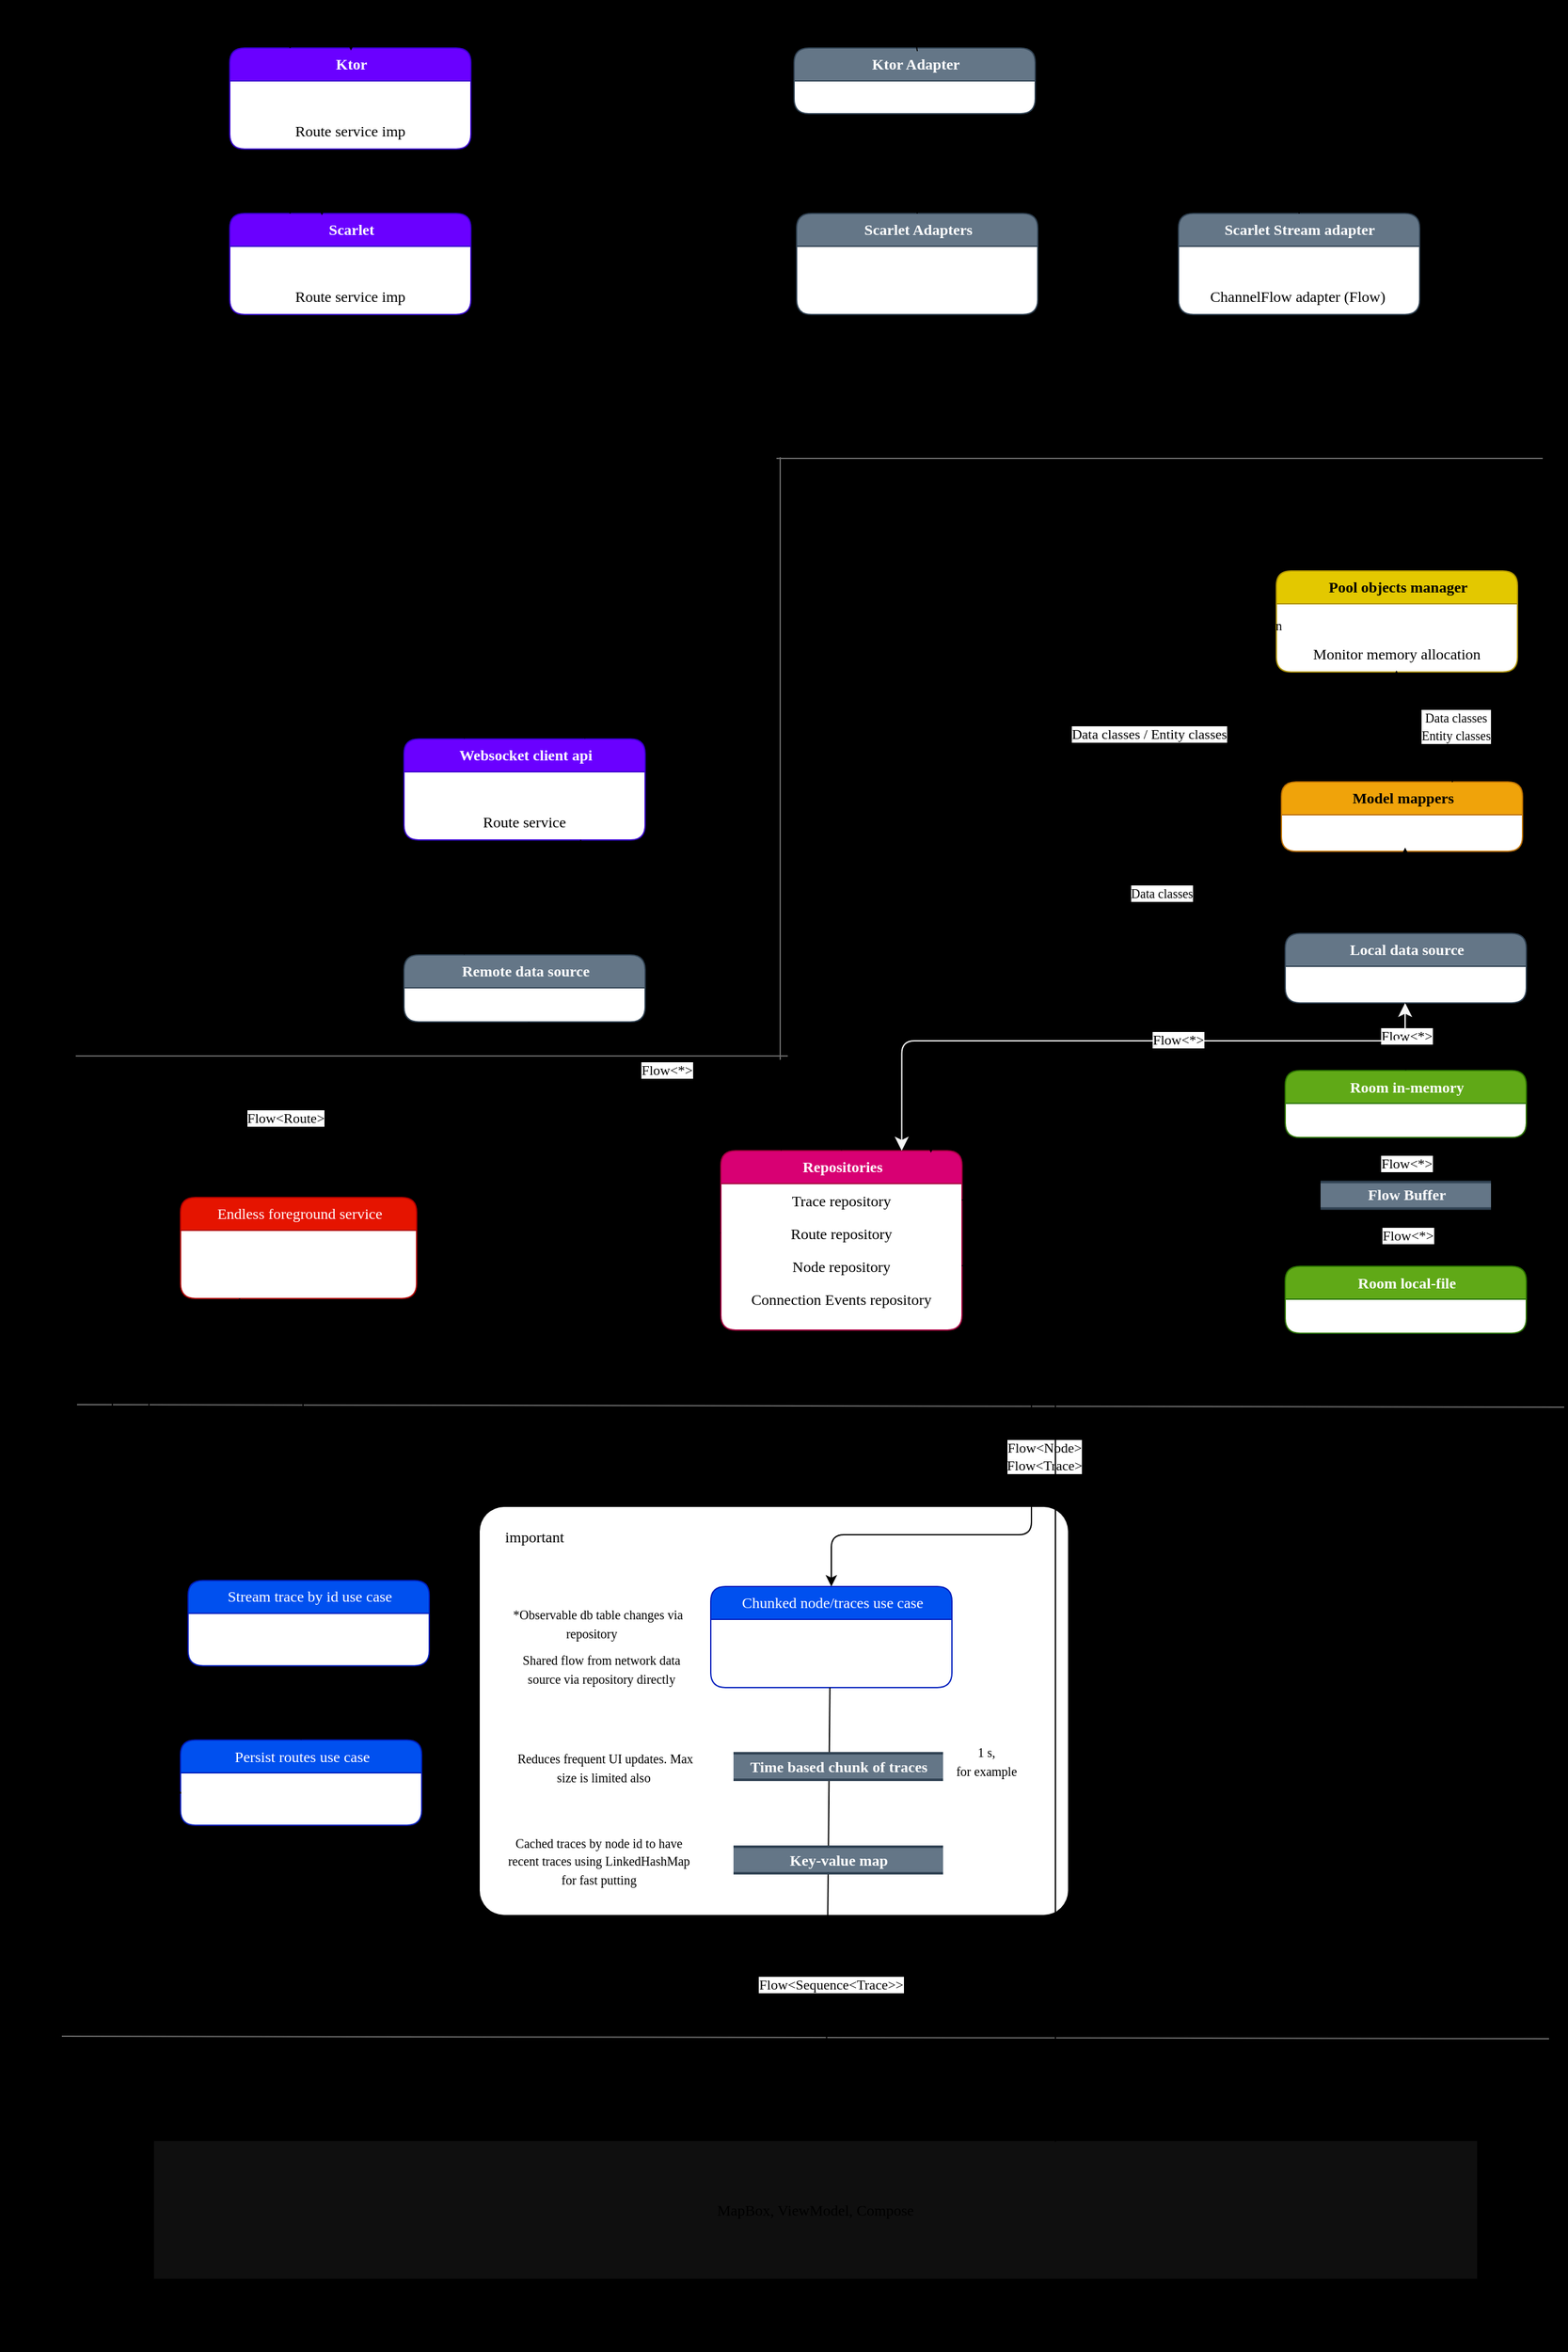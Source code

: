 <mxfile version="23.0.2" type="device">
  <diagram name="Page-1" id="5d7acffa-a066-3a61-03fe-96351882024d">
    <mxGraphModel dx="5922" dy="1571" grid="0" gridSize="10" guides="1" tooltips="1" connect="1" arrows="1" fold="1" page="1" pageScale="1" pageWidth="1169" pageHeight="827" background="#000000" math="0" shadow="0">
      <root>
        <mxCell id="0" />
        <mxCell id="1" parent="0" />
        <mxCell id="llshWdPmbfucuasrwV5s-151" value="MapBox, ViewModel, Compose" style="rounded=0;whiteSpace=wrap;html=1;fillColor=#0f0f0f;strokeColor=none;fontFamily=Avenir;" parent="1" vertex="1">
          <mxGeometry x="-2260" y="2220" width="1048" height="109" as="geometry" />
        </mxCell>
        <mxCell id="llshWdPmbfucuasrwV5s-121" value="" style="rounded=1;whiteSpace=wrap;html=1;strokeColor=none;arcSize=6;fontFamily=Avenir;" parent="1" vertex="1">
          <mxGeometry x="-2002" y="1718" width="466" height="323" as="geometry" />
        </mxCell>
        <mxCell id="llshWdPmbfucuasrwV5s-47" value="" style="endArrow=none;html=1;rounded=0;entryX=0.493;entryY=0.942;entryDx=0;entryDy=0;entryPerimeter=0;startArrow=classic;startFill=1;fontFamily=Avenir;" parent="1" source="llshWdPmbfucuasrwV5s-44" target="llshWdPmbfucuasrwV5s-39" edge="1">
          <mxGeometry width="50" height="50" relative="1" as="geometry">
            <mxPoint x="-1037" y="1426" as="sourcePoint" />
            <mxPoint x="-987" y="1376" as="targetPoint" />
          </mxGeometry>
        </mxCell>
        <mxCell id="llshWdPmbfucuasrwV5s-61" value="Flow&amp;lt;*&amp;gt;" style="edgeLabel;html=1;align=center;verticalAlign=middle;resizable=0;points=[];fontFamily=Avenir;" parent="llshWdPmbfucuasrwV5s-47" vertex="1" connectable="0">
          <mxGeometry x="0.56" y="-1" relative="1" as="geometry">
            <mxPoint y="-1" as="offset" />
          </mxGeometry>
        </mxCell>
        <mxCell id="llshWdPmbfucuasrwV5s-63" value="Flow&amp;lt;*&amp;gt;" style="edgeLabel;html=1;align=center;verticalAlign=middle;resizable=0;points=[];fontFamily=Avenir;" parent="llshWdPmbfucuasrwV5s-47" vertex="1" connectable="0">
          <mxGeometry x="-0.65" y="-1" relative="1" as="geometry">
            <mxPoint x="1" y="-7" as="offset" />
          </mxGeometry>
        </mxCell>
        <mxCell id="21ea969265ad0168-26" value="&lt;b&gt;Websocket client api&lt;/b&gt;" style="swimlane;html=1;fontStyle=0;childLayout=stackLayout;horizontal=1;startSize=26;fillColor=#6a00ff;horizontalStack=0;resizeParent=1;resizeLast=0;collapsible=1;marginBottom=0;swimlaneFillColor=default;align=center;rounded=1;shadow=0;comic=0;labelBackgroundColor=none;strokeWidth=1;fontFamily=Avenir;fontSize=12;fontColor=#ffffff;strokeColor=#3700CC;" parent="1" vertex="1">
          <mxGeometry x="-2062" y="1110" width="191" height="80" as="geometry" />
        </mxCell>
        <mxCell id="21ea969265ad0168-27" value="Trace service" style="text;html=1;strokeColor=none;fillColor=none;spacingLeft=4;spacingRight=4;whiteSpace=wrap;overflow=hidden;rotatable=0;points=[[0,0.5],[1,0.5]];portConstraint=eastwest;fontColor=#ffffff;align=center;fontFamily=Avenir;fontStyle=0" parent="21ea969265ad0168-26" vertex="1">
          <mxGeometry y="26" width="191" height="26" as="geometry" />
        </mxCell>
        <mxCell id="21ea969265ad0168-28" value="Route service" style="text;html=1;spacingLeft=4;spacingRight=4;whiteSpace=wrap;overflow=hidden;rotatable=0;points=[[0,0.5],[1,0.5]];portConstraint=eastwest;align=center;fontFamily=Avenir;fontStyle=0" parent="21ea969265ad0168-26" vertex="1">
          <mxGeometry y="52" width="191" height="26" as="geometry" />
        </mxCell>
        <mxCell id="llshWdPmbfucuasrwV5s-8" value="&lt;font style=&quot;font-size: 10px;&quot;&gt;Flow&amp;lt;NetworkTrace&amp;gt;&lt;/font&gt;" style="text;html=1;strokeColor=none;fillColor=none;align=center;verticalAlign=middle;whiteSpace=wrap;rounded=0;fontFamily=Avenir;fontStyle=0" parent="1" vertex="1">
          <mxGeometry x="-2090" y="1217" width="135" height="30" as="geometry" />
        </mxCell>
        <mxCell id="llshWdPmbfucuasrwV5s-9" value="&lt;font style=&quot;font-size: 10px;&quot;&gt;Flow&amp;lt;NetworkRoute&amp;gt;&lt;/font&gt;" style="text;html=1;strokeColor=none;fillColor=none;align=center;verticalAlign=middle;whiteSpace=wrap;rounded=0;fontFamily=Avenir;fontStyle=0" parent="1" vertex="1">
          <mxGeometry x="-1983" y="1217" width="135" height="30" as="geometry" />
        </mxCell>
        <mxCell id="llshWdPmbfucuasrwV5s-20" value="&lt;b&gt;Repositories&lt;/b&gt;" style="swimlane;html=1;fontStyle=0;childLayout=stackLayout;horizontal=1;startSize=26;fillColor=#d80073;horizontalStack=0;resizeParent=1;resizeLast=0;collapsible=1;marginBottom=0;swimlaneFillColor=default;align=center;rounded=1;shadow=0;comic=0;labelBackgroundColor=none;strokeWidth=1;fontFamily=Avenir;fontSize=12;fontColor=#ffffff;strokeColor=#A50040;" parent="1" vertex="1">
          <mxGeometry x="-1811" y="1436" width="191" height="142" as="geometry" />
        </mxCell>
        <mxCell id="llshWdPmbfucuasrwV5s-21" value="Trace repository" style="text;html=1;spacingLeft=4;spacingRight=4;whiteSpace=wrap;overflow=hidden;rotatable=0;points=[[0,0.5],[1,0.5]];portConstraint=eastwest;align=center;fontFamily=Avenir;fontStyle=0;strokeColor=none;" parent="llshWdPmbfucuasrwV5s-20" vertex="1">
          <mxGeometry y="26" width="191" height="26" as="geometry" />
        </mxCell>
        <mxCell id="llshWdPmbfucuasrwV5s-22" value="Route repository" style="text;html=1;spacingLeft=4;spacingRight=4;whiteSpace=wrap;overflow=hidden;rotatable=0;points=[[0,0.5],[1,0.5]];portConstraint=eastwest;align=center;fontFamily=Avenir;fontStyle=0;strokeColor=none;" parent="llshWdPmbfucuasrwV5s-20" vertex="1">
          <mxGeometry y="52" width="191" height="26" as="geometry" />
        </mxCell>
        <mxCell id="llshWdPmbfucuasrwV5s-26" value="Node repository" style="text;html=1;spacingLeft=4;spacingRight=4;whiteSpace=wrap;overflow=hidden;rotatable=0;points=[[0,0.5],[1,0.5]];portConstraint=eastwest;align=center;fontFamily=Avenir;fontStyle=0;strokeColor=none;" parent="llshWdPmbfucuasrwV5s-20" vertex="1">
          <mxGeometry y="78" width="191" height="26" as="geometry" />
        </mxCell>
        <mxCell id="llshWdPmbfucuasrwV5s-35" value="Connection Events repository" style="text;html=1;spacingLeft=4;spacingRight=4;whiteSpace=wrap;overflow=hidden;rotatable=0;points=[[0,0.5],[1,0.5]];portConstraint=eastwest;align=center;fontFamily=Avenir;fontStyle=0;strokeColor=none;" parent="llshWdPmbfucuasrwV5s-20" vertex="1">
          <mxGeometry y="104" width="191" height="26" as="geometry" />
        </mxCell>
        <mxCell id="llshWdPmbfucuasrwV5s-23" value="Endless foreground service" style="swimlane;html=1;fontStyle=0;childLayout=stackLayout;horizontal=1;startSize=26;fillColor=#e51400;horizontalStack=0;resizeParent=1;resizeLast=0;collapsible=1;marginBottom=0;swimlaneFillColor=default;align=center;rounded=1;shadow=0;comic=0;labelBackgroundColor=none;strokeWidth=1;fontFamily=Avenir;fontSize=12;fontColor=#ffffff;strokeColor=#B20000;" parent="1" vertex="1">
          <mxGeometry x="-2239" y="1473" width="187" height="80" as="geometry" />
        </mxCell>
        <mxCell id="llshWdPmbfucuasrwV5s-24" value="Triggers websocket connections" style="text;html=1;strokeColor=none;fillColor=none;spacingLeft=4;spacingRight=4;whiteSpace=wrap;overflow=hidden;rotatable=0;points=[[0,0.5],[1,0.5]];portConstraint=eastwest;fontColor=#ffffff;align=center;fontFamily=Avenir;fontStyle=0" parent="llshWdPmbfucuasrwV5s-23" vertex="1">
          <mxGeometry y="26" width="187" height="26" as="geometry" />
        </mxCell>
        <mxCell id="llshWdPmbfucuasrwV5s-161" value="Displays notifications" style="text;html=1;strokeColor=none;fillColor=none;spacingLeft=4;spacingRight=4;whiteSpace=wrap;overflow=hidden;rotatable=0;points=[[0,0.5],[1,0.5]];portConstraint=eastwest;fontColor=#ffffff;align=center;fontFamily=Avenir;fontStyle=0" parent="llshWdPmbfucuasrwV5s-23" vertex="1">
          <mxGeometry y="52" width="187" height="26" as="geometry" />
        </mxCell>
        <mxCell id="llshWdPmbfucuasrwV5s-27" value="&lt;b&gt;Local data source&lt;/b&gt;" style="swimlane;html=1;fontStyle=0;childLayout=stackLayout;horizontal=1;startSize=26;fillColor=#647687;horizontalStack=0;resizeParent=1;resizeLast=0;collapsible=1;marginBottom=0;swimlaneFillColor=default;align=center;rounded=1;shadow=0;comic=0;labelBackgroundColor=none;strokeWidth=1;fontFamily=Avenir;fontSize=12;fontColor=#ffffff;strokeColor=#314354;" parent="1" vertex="1">
          <mxGeometry x="-1364" y="1264" width="191" height="55" as="geometry" />
        </mxCell>
        <mxCell id="llshWdPmbfucuasrwV5s-28" value="DAOs&amp;nbsp;&amp;nbsp;all-in-one source" style="text;html=1;strokeColor=none;fillColor=none;spacingLeft=4;spacingRight=4;whiteSpace=wrap;overflow=hidden;rotatable=0;points=[[0,0.5],[1,0.5]];portConstraint=eastwest;fontColor=#ffffff;align=center;fontFamily=Avenir;fontStyle=0" parent="llshWdPmbfucuasrwV5s-27" vertex="1">
          <mxGeometry y="26" width="191" height="29" as="geometry" />
        </mxCell>
        <mxCell id="llshWdPmbfucuasrwV5s-31" value="&lt;b&gt;Remote data source&lt;/b&gt;" style="swimlane;html=1;fontStyle=0;childLayout=stackLayout;horizontal=1;startSize=26;fillColor=#647687;horizontalStack=0;resizeParent=1;resizeLast=0;collapsible=1;marginBottom=0;swimlaneFillColor=default;align=center;rounded=1;shadow=0;comic=0;labelBackgroundColor=none;strokeWidth=1;fontFamily=Avenir;fontSize=12;fontColor=#ffffff;strokeColor=#314354;" parent="1" vertex="1">
          <mxGeometry x="-2062" y="1281" width="191" height="53" as="geometry" />
        </mxCell>
        <mxCell id="llshWdPmbfucuasrwV5s-32" value="Network all-in-one source" style="text;html=1;strokeColor=none;fillColor=none;spacingLeft=4;spacingRight=4;whiteSpace=wrap;overflow=hidden;rotatable=0;points=[[0,0.5],[1,0.5]];portConstraint=eastwest;fontColor=#ffffff;align=center;fontFamily=Avenir;fontStyle=0" parent="llshWdPmbfucuasrwV5s-31" vertex="1">
          <mxGeometry y="26" width="191" height="26" as="geometry" />
        </mxCell>
        <mxCell id="llshWdPmbfucuasrwV5s-38" value="&lt;b&gt;Room in-memory&lt;/b&gt;" style="swimlane;html=1;fontStyle=0;childLayout=stackLayout;horizontal=1;startSize=26;horizontalStack=0;resizeParent=1;resizeLast=0;collapsible=1;marginBottom=0;swimlaneFillColor=default;align=center;rounded=1;shadow=0;comic=0;labelBackgroundColor=none;strokeWidth=1;fontFamily=Avenir;fontSize=12;fillColor=#60a917;fontColor=#ffffff;strokeColor=#2D7600;" parent="1" vertex="1">
          <mxGeometry x="-1364" y="1372.5" width="191" height="53" as="geometry" />
        </mxCell>
        <mxCell id="llshWdPmbfucuasrwV5s-39" value="&lt;font style=&quot;font-size: 10px;&quot;&gt;TraceEntity, RouteEntity, NodeEntity&lt;/font&gt;" style="text;html=1;strokeColor=none;fillColor=none;spacingLeft=4;spacingRight=4;whiteSpace=wrap;overflow=hidden;rotatable=0;points=[[0,0.5],[1,0.5]];portConstraint=eastwest;fontColor=#ffffff;align=center;fontFamily=Avenir;fontStyle=0" parent="llshWdPmbfucuasrwV5s-38" vertex="1">
          <mxGeometry y="26" width="191" height="27" as="geometry" />
        </mxCell>
        <mxCell id="llshWdPmbfucuasrwV5s-43" value="" style="endArrow=classic;startArrow=none;html=1;rounded=0;entryX=0.5;entryY=0;entryDx=0;entryDy=0;startFill=0;fontFamily=Avenir;" parent="1" source="llshWdPmbfucuasrwV5s-28" target="llshWdPmbfucuasrwV5s-38" edge="1">
          <mxGeometry width="50" height="50" relative="1" as="geometry">
            <mxPoint x="-1026" y="1416" as="sourcePoint" />
            <mxPoint x="-976" y="1366" as="targetPoint" />
          </mxGeometry>
        </mxCell>
        <mxCell id="llshWdPmbfucuasrwV5s-59" value="&lt;font&gt;Flow&amp;lt;*&amp;gt;&lt;/font&gt;" style="edgeLabel;html=1;align=center;verticalAlign=middle;resizable=0;points=[];fontFamily=Avenir;" parent="llshWdPmbfucuasrwV5s-43" vertex="1" connectable="0">
          <mxGeometry x="-0.053" relative="1" as="geometry">
            <mxPoint as="offset" />
          </mxGeometry>
        </mxCell>
        <mxCell id="llshWdPmbfucuasrwV5s-44" value="&lt;b&gt;Room local-file&lt;/b&gt;" style="swimlane;html=1;fontStyle=0;childLayout=stackLayout;horizontal=1;startSize=26;horizontalStack=0;resizeParent=1;resizeLast=0;collapsible=1;marginBottom=0;swimlaneFillColor=default;align=center;rounded=1;shadow=0;comic=0;labelBackgroundColor=none;strokeWidth=1;fontFamily=Avenir;fontSize=12;fillColor=#60a917;fontColor=#ffffff;strokeColor=#2D7600;" parent="1" vertex="1">
          <mxGeometry x="-1364" y="1527.5" width="191" height="53" as="geometry" />
        </mxCell>
        <mxCell id="llshWdPmbfucuasrwV5s-45" value="(not implemented yet)" style="text;html=1;strokeColor=none;fillColor=none;spacingLeft=4;spacingRight=4;whiteSpace=wrap;overflow=hidden;rotatable=0;points=[[0,0.5],[1,0.5]];portConstraint=eastwest;fontColor=#ffffff;align=center;fontFamily=Avenir;fontStyle=0" parent="llshWdPmbfucuasrwV5s-44" vertex="1">
          <mxGeometry y="26" width="191" height="27" as="geometry" />
        </mxCell>
        <mxCell id="llshWdPmbfucuasrwV5s-46" value="&lt;font&gt;&lt;b&gt;Flow Buffer&lt;/b&gt;&lt;/font&gt;" style="html=1;rounded=0;shadow=0;comic=0;labelBackgroundColor=none;strokeWidth=2;fontFamily=Avenir;fontSize=12;align=center;shape=mxgraph.ios7ui.horLines;fillColor=#647687;strokeColor=#314354;fontColor=#ffffff;" parent="1" vertex="1">
          <mxGeometry x="-1336" y="1460.75" width="135" height="21" as="geometry" />
        </mxCell>
        <mxCell id="llshWdPmbfucuasrwV5s-49" style="html=1;labelBackgroundColor=none;startFill=1;startSize=8;endFill=1;endSize=8;fontFamily=Avenir;fontSize=12;fillColor=#6a00ff;strokeColor=#F5F5F5;fontStyle=0;exitX=0.75;exitY=0;exitDx=0;exitDy=0;startArrow=classic;edgeStyle=orthogonalEdgeStyle;" parent="1" source="llshWdPmbfucuasrwV5s-20" target="llshWdPmbfucuasrwV5s-27" edge="1">
          <mxGeometry relative="1" as="geometry">
            <mxPoint x="-1242" y="1104" as="sourcePoint" />
            <mxPoint x="-1244" y="1257" as="targetPoint" />
            <Array as="points">
              <mxPoint x="-1668" y="1349" />
              <mxPoint x="-1269" y="1349" />
            </Array>
          </mxGeometry>
        </mxCell>
        <mxCell id="llshWdPmbfucuasrwV5s-60" value="Flow&amp;lt;*&amp;gt;" style="edgeLabel;html=1;align=center;verticalAlign=middle;resizable=0;points=[];fontFamily=Avenir;" parent="llshWdPmbfucuasrwV5s-49" vertex="1" connectable="0">
          <mxGeometry x="-0.004" y="-2" relative="1" as="geometry">
            <mxPoint x="48" y="-3" as="offset" />
          </mxGeometry>
        </mxCell>
        <mxCell id="llshWdPmbfucuasrwV5s-51" value="&lt;font style=&quot;font-size: 10px;&quot;&gt;&lt;div style=&quot;&quot;&gt;OnOverflow = Suspended&lt;/div&gt;&lt;div style=&quot;&quot;&gt;Mitigates due to variance I/O speed on various devices.&lt;/div&gt;&lt;/font&gt;" style="text;html=1;strokeColor=none;fillColor=none;align=center;verticalAlign=middle;whiteSpace=wrap;rounded=0;fontFamily=Avenir;" parent="1" vertex="1">
          <mxGeometry x="-1532.5" y="1460.75" width="155" height="45.5" as="geometry" />
        </mxCell>
        <mxCell id="llshWdPmbfucuasrwV5s-52" value="&lt;font style=&quot;font-size: 10px;&quot;&gt;Stores recent data / fast memory&lt;/font&gt;" style="text;html=1;strokeColor=none;fillColor=none;align=center;verticalAlign=middle;whiteSpace=wrap;rounded=0;fontFamily=Avenir;" parent="1" vertex="1">
          <mxGeometry x="-1532.5" y="1395.5" width="155" height="30" as="geometry" />
        </mxCell>
        <mxCell id="llshWdPmbfucuasrwV5s-53" value="&lt;font style=&quot;font-size: 10px;&quot;&gt;Stores all data / slow memory&lt;br&gt;has historical data&lt;br&gt;&lt;/font&gt;" style="text;html=1;strokeColor=none;fillColor=none;align=center;verticalAlign=middle;whiteSpace=wrap;rounded=0;fontFamily=Avenir;" parent="1" vertex="1">
          <mxGeometry x="-1532.5" y="1539" width="155" height="30" as="geometry" />
        </mxCell>
        <mxCell id="llshWdPmbfucuasrwV5s-54" value="&lt;font style=&quot;font-size: 10px;&quot;&gt;Access to all DAOs&lt;br&gt;&lt;/font&gt;" style="text;html=1;strokeColor=none;fillColor=none;align=center;verticalAlign=middle;whiteSpace=wrap;rounded=0;fontFamily=Avenir;" parent="1" vertex="1">
          <mxGeometry x="-1542" y="1285" width="155" height="30" as="geometry" />
        </mxCell>
        <mxCell id="llshWdPmbfucuasrwV5s-64" value="" style="endArrow=classic;startArrow=classic;html=1;rounded=1;entryX=0.25;entryY=0;entryDx=0;entryDy=0;exitX=0.518;exitY=1.038;exitDx=0;exitDy=0;exitPerimeter=0;edgeStyle=orthogonalEdgeStyle;curved=0;endFill=1;fontFamily=Avenir;" parent="1" source="llshWdPmbfucuasrwV5s-32" target="llshWdPmbfucuasrwV5s-20" edge="1">
          <mxGeometry width="50" height="50" relative="1" as="geometry">
            <mxPoint x="-1962.004" y="1343.0" as="sourcePoint" />
            <mxPoint x="-1754.17" y="1443.01" as="targetPoint" />
            <Array as="points">
              <mxPoint x="-1963" y="1373" />
              <mxPoint x="-1763" y="1373" />
            </Array>
          </mxGeometry>
        </mxCell>
        <mxCell id="llshWdPmbfucuasrwV5s-115" value="Flow&amp;lt;*&amp;gt;" style="edgeLabel;html=1;align=center;verticalAlign=middle;resizable=0;points=[];fontFamily=Avenir;" parent="llshWdPmbfucuasrwV5s-64" vertex="1" connectable="0">
          <mxGeometry x="-0.023" y="-2" relative="1" as="geometry">
            <mxPoint y="-3" as="offset" />
          </mxGeometry>
        </mxCell>
        <mxCell id="llshWdPmbfucuasrwV5s-65" value="&lt;span style=&quot;font-size: 10px;&quot;&gt;Provides connection state/events/&lt;br&gt;RTT time etc&lt;br&gt;&lt;/span&gt;" style="text;html=1;strokeColor=none;fillColor=none;align=center;verticalAlign=middle;whiteSpace=wrap;rounded=0;fontFamily=Avenir;" parent="1" vertex="1">
          <mxGeometry x="-1985" y="1542" width="155" height="30" as="geometry" />
        </mxCell>
        <mxCell id="llshWdPmbfucuasrwV5s-66" value="&lt;span style=&quot;font-size: 10px;&quot;&gt;Provide node and their modes&lt;br&gt;&lt;/span&gt;" style="text;html=1;strokeColor=none;fillColor=none;align=center;verticalAlign=middle;whiteSpace=wrap;rounded=0;fontFamily=Avenir;" parent="1" vertex="1">
          <mxGeometry x="-1985" y="1509" width="155" height="30" as="geometry" />
        </mxCell>
        <mxCell id="llshWdPmbfucuasrwV5s-68" value="&lt;span style=&quot;font-size: 10px;&quot;&gt;Obvious&lt;/span&gt;" style="text;html=1;strokeColor=none;fillColor=none;align=center;verticalAlign=middle;whiteSpace=wrap;rounded=0;fontFamily=Avenir;" parent="1" vertex="1">
          <mxGeometry x="-1985" y="1481.75" width="155" height="30" as="geometry" />
        </mxCell>
        <mxCell id="llshWdPmbfucuasrwV5s-69" value="&lt;font style=&quot;font-size: 10px;&quot;&gt;Obvious&lt;/font&gt;&lt;span style=&quot;font-size: 10px;&quot;&gt;&lt;br&gt;&lt;/span&gt;" style="text;html=1;strokeColor=none;fillColor=none;align=center;verticalAlign=middle;whiteSpace=wrap;rounded=0;fontFamily=Avenir;" parent="1" vertex="1">
          <mxGeometry x="-1985" y="1456.25" width="155" height="30" as="geometry" />
        </mxCell>
        <mxCell id="llshWdPmbfucuasrwV5s-70" value="" style="endArrow=none;startArrow=classic;html=1;rounded=0;entryX=0.251;entryY=1.115;entryDx=0;entryDy=0;entryPerimeter=0;exitX=0.25;exitY=0;exitDx=0;exitDy=0;startFill=1;endFill=0;fontFamily=Avenir;" parent="1" source="llshWdPmbfucuasrwV5s-31" target="21ea969265ad0168-28" edge="1">
          <mxGeometry width="50" height="50" relative="1" as="geometry">
            <mxPoint x="-1680" y="1724" as="sourcePoint" />
            <mxPoint x="-1630" y="1674" as="targetPoint" />
          </mxGeometry>
        </mxCell>
        <mxCell id="llshWdPmbfucuasrwV5s-71" value="" style="endArrow=none;startArrow=classic;html=1;rounded=0;entryX=0.251;entryY=1.115;entryDx=0;entryDy=0;entryPerimeter=0;exitX=0.25;exitY=0;exitDx=0;exitDy=0;startFill=1;endFill=0;fontFamily=Avenir;" parent="1" edge="1">
          <mxGeometry width="50" height="50" relative="1" as="geometry">
            <mxPoint x="-1922" y="1280" as="sourcePoint" />
            <mxPoint x="-1922" y="1190" as="targetPoint" />
          </mxGeometry>
        </mxCell>
        <mxCell id="llshWdPmbfucuasrwV5s-72" value="&lt;b&gt;Scarlet Stream adapter&lt;/b&gt;" style="swimlane;html=1;fontStyle=0;childLayout=stackLayout;horizontal=1;startSize=26;fillColor=#647687;horizontalStack=0;resizeParent=1;resizeLast=0;collapsible=1;marginBottom=0;swimlaneFillColor=default;align=center;rounded=1;shadow=0;comic=0;labelBackgroundColor=none;strokeWidth=1;fontFamily=Avenir;fontSize=12;fontColor=#ffffff;strokeColor=#314354;" parent="1" vertex="1">
          <mxGeometry x="-1448.5" y="694" width="191" height="80" as="geometry" />
        </mxCell>
        <mxCell id="llshWdPmbfucuasrwV5s-73" value="Coroutine &amp;amp; Channel adapter" style="text;html=1;strokeColor=none;fillColor=none;spacingLeft=4;spacingRight=4;whiteSpace=wrap;overflow=hidden;rotatable=0;points=[[0,0.5],[1,0.5]];portConstraint=eastwest;fontColor=#ffffff;align=center;fontFamily=Avenir;fontStyle=0" parent="llshWdPmbfucuasrwV5s-72" vertex="1">
          <mxGeometry y="26" width="191" height="26" as="geometry" />
        </mxCell>
        <mxCell id="llshWdPmbfucuasrwV5s-74" value="ChannelFlow adapter (Flow)&amp;nbsp;" style="text;html=1;spacingLeft=4;spacingRight=4;whiteSpace=wrap;overflow=hidden;rotatable=0;points=[[0,0.5],[1,0.5]];portConstraint=eastwest;align=center;fontFamily=Avenir;fontStyle=0" parent="llshWdPmbfucuasrwV5s-72" vertex="1">
          <mxGeometry y="52" width="191" height="26" as="geometry" />
        </mxCell>
        <mxCell id="llshWdPmbfucuasrwV5s-75" value="&lt;b&gt;Scarlet Adapters&lt;/b&gt;" style="swimlane;html=1;fontStyle=0;childLayout=stackLayout;horizontal=1;startSize=26;fillColor=#647687;horizontalStack=0;resizeParent=1;resizeLast=0;collapsible=1;marginBottom=0;swimlaneFillColor=default;align=center;rounded=1;shadow=0;comic=0;labelBackgroundColor=none;strokeWidth=1;fontFamily=Avenir;fontSize=12;fontColor=#ffffff;strokeColor=#314354;" parent="1" vertex="1">
          <mxGeometry x="-1751" y="694" width="191" height="80" as="geometry" />
        </mxCell>
        <mxCell id="llshWdPmbfucuasrwV5s-76" value="GSON message adapter" style="text;html=1;strokeColor=none;fillColor=none;spacingLeft=4;spacingRight=4;whiteSpace=wrap;overflow=hidden;rotatable=0;points=[[0,0.5],[1,0.5]];portConstraint=eastwest;fontColor=#ffffff;align=center;fontFamily=Avenir;fontStyle=0" parent="llshWdPmbfucuasrwV5s-75" vertex="1">
          <mxGeometry y="26" width="191" height="26" as="geometry" />
        </mxCell>
        <mxCell id="llshWdPmbfucuasrwV5s-77" value="&lt;span style=&quot;color: rgb(255, 255, 255);&quot;&gt;Protobuf message adapter&lt;/span&gt;" style="text;html=1;spacingLeft=4;spacingRight=4;whiteSpace=wrap;overflow=hidden;rotatable=0;points=[[0,0.5],[1,0.5]];portConstraint=eastwest;align=center;fontFamily=Avenir;fontStyle=0" parent="llshWdPmbfucuasrwV5s-75" vertex="1">
          <mxGeometry y="52" width="191" height="26" as="geometry" />
        </mxCell>
        <mxCell id="llshWdPmbfucuasrwV5s-79" value="" style="endArrow=classic;startArrow=none;html=1;rounded=1;exitX=0.5;exitY=0;exitDx=0;exitDy=0;fontFamily=Avenir;entryX=0.5;entryY=0;entryDx=0;entryDy=0;edgeStyle=orthogonalEdgeStyle;curved=0;startFill=0;" parent="1" source="llshWdPmbfucuasrwV5s-75" target="6BveXCtzFgKmanxAt0sa-5" edge="1">
          <mxGeometry width="50" height="50" relative="1" as="geometry">
            <mxPoint x="-1578" y="1968" as="sourcePoint" />
            <mxPoint x="-1655" y="648" as="targetPoint" />
            <Array as="points">
              <mxPoint x="-1656" y="672" />
              <mxPoint x="-2104" y="672" />
            </Array>
          </mxGeometry>
        </mxCell>
        <mxCell id="llshWdPmbfucuasrwV5s-80" value="" style="endArrow=none;html=1;rounded=0;strokeColor=#6B6B6B;fontFamily=Avenir;" parent="1" edge="1">
          <mxGeometry width="50" height="50" relative="1" as="geometry">
            <mxPoint x="-2321" y="1637" as="sourcePoint" />
            <mxPoint x="-1143" y="1639" as="targetPoint" />
          </mxGeometry>
        </mxCell>
        <mxCell id="llshWdPmbfucuasrwV5s-82" value="&lt;font style=&quot;font-size: 26px;&quot;&gt;Data layer&lt;/font&gt;" style="text;html=1;strokeColor=none;fillColor=none;align=center;verticalAlign=middle;whiteSpace=wrap;rounded=0;rotation=-90;fontFamily=Avenir;" parent="1" vertex="1">
          <mxGeometry x="-2465" y="1477" width="201" height="30" as="geometry" />
        </mxCell>
        <mxCell id="llshWdPmbfucuasrwV5s-83" value="&lt;font style=&quot;font-size: 26px;&quot;&gt;Domain layer&lt;/font&gt;" style="text;html=1;strokeColor=none;fillColor=none;align=center;verticalAlign=middle;whiteSpace=wrap;rounded=0;rotation=-90;fontFamily=Avenir;" parent="1" vertex="1">
          <mxGeometry x="-2460" y="1861" width="201" height="30" as="geometry" />
        </mxCell>
        <mxCell id="llshWdPmbfucuasrwV5s-84" value="&lt;font style=&quot;font-size: 26px;&quot;&gt;&amp;nbsp;UI layer&lt;/font&gt;" style="text;html=1;strokeColor=none;fillColor=none;align=center;verticalAlign=middle;whiteSpace=wrap;rounded=0;rotation=-89;fontFamily=Avenir;" parent="1" vertex="1">
          <mxGeometry x="-2465" y="2270" width="201" height="30" as="geometry" />
        </mxCell>
        <mxCell id="llshWdPmbfucuasrwV5s-85" value="&lt;font style=&quot;font-size: 10px;&quot;&gt;Deserializes/serializes in(out)coming websocket messages/classes&amp;nbsp; with GSON&lt;/font&gt;" style="text;html=1;strokeColor=none;fillColor=none;align=center;verticalAlign=middle;whiteSpace=wrap;rounded=0;fontFamily=Avenir;" parent="1" vertex="1">
          <mxGeometry x="-1983" y="705" width="216" height="30" as="geometry" />
        </mxCell>
        <mxCell id="llshWdPmbfucuasrwV5s-86" value="&lt;font style=&quot;font-size: 10px;&quot;&gt;Deserializes/serializes in(out)coming websocket messages/classes&amp;nbsp; with kotlin-serialize (protobuf format)&lt;/font&gt;&lt;span style=&quot;font-size: 10px;&quot;&gt;&lt;br&gt;&lt;/span&gt;" style="text;html=1;strokeColor=none;fillColor=none;align=center;verticalAlign=middle;whiteSpace=wrap;rounded=0;fontFamily=Avenir;" parent="1" vertex="1">
          <mxGeometry x="-2009" y="727" width="254" height="52" as="geometry" />
        </mxCell>
        <mxCell id="llshWdPmbfucuasrwV5s-87" value="&lt;b&gt;Model mappers&lt;/b&gt;" style="swimlane;html=1;fontStyle=0;childLayout=stackLayout;horizontal=1;startSize=26;fillColor=#f0a30a;horizontalStack=0;resizeParent=1;resizeLast=0;collapsible=1;marginBottom=0;swimlaneFillColor=default;align=center;rounded=1;shadow=0;comic=0;labelBackgroundColor=none;strokeWidth=1;fontFamily=Avenir;fontSize=12;fontColor=#000000;strokeColor=#BD7000;" parent="1" vertex="1">
          <mxGeometry x="-1367" y="1144" width="191" height="55" as="geometry" />
        </mxCell>
        <mxCell id="llshWdPmbfucuasrwV5s-88" value="Network &amp;lt;-&amp;gt; Entity &amp;lt;-&amp;gt; External" style="text;html=1;strokeColor=none;fillColor=none;spacingLeft=4;spacingRight=4;whiteSpace=wrap;overflow=hidden;rotatable=0;points=[[0,0.5],[1,0.5]];portConstraint=eastwest;fontColor=#ffffff;align=center;fontFamily=Avenir;fontStyle=0" parent="llshWdPmbfucuasrwV5s-87" vertex="1">
          <mxGeometry y="26" width="191" height="29" as="geometry" />
        </mxCell>
        <mxCell id="llshWdPmbfucuasrwV5s-89" value="" style="endArrow=classic;startArrow=classic;html=1;rounded=1;exitX=0.5;exitY=0;exitDx=0;exitDy=0;edgeStyle=orthogonalEdgeStyle;fontFamily=Avenir;" parent="1" source="llshWdPmbfucuasrwV5s-20" edge="1">
          <mxGeometry width="50" height="50" relative="1" as="geometry">
            <mxPoint x="-1513" y="1734" as="sourcePoint" />
            <mxPoint x="-1269" y="1196" as="targetPoint" />
            <Array as="points">
              <mxPoint x="-1715" y="1233" />
              <mxPoint x="-1269" y="1233" />
            </Array>
          </mxGeometry>
        </mxCell>
        <mxCell id="llshWdPmbfucuasrwV5s-112" value="&lt;font style=&quot;font-size: 10px;&quot;&gt;Data classes&lt;/font&gt;" style="edgeLabel;html=1;align=center;verticalAlign=middle;resizable=0;points=[];fontFamily=Avenir;" parent="llshWdPmbfucuasrwV5s-89" vertex="1" connectable="0">
          <mxGeometry x="0.32" relative="1" as="geometry">
            <mxPoint x="3" y="-1" as="offset" />
          </mxGeometry>
        </mxCell>
        <mxCell id="llshWdPmbfucuasrwV5s-90" value="&lt;font style=&quot;font-size: 10px;&quot;&gt;Decouples models between data and domain/ui layer&amp;nbsp;&lt;br&gt;&lt;/font&gt;" style="text;html=1;strokeColor=none;fillColor=none;align=center;verticalAlign=middle;whiteSpace=wrap;rounded=0;fontFamily=Avenir;" parent="1" vertex="1">
          <mxGeometry x="-1546" y="1160" width="155" height="30" as="geometry" />
        </mxCell>
        <mxCell id="llshWdPmbfucuasrwV5s-91" value="&lt;span style=&quot;font-size: 10px;&quot;&gt;Async&lt;br&gt;&lt;/span&gt;" style="text;html=1;strokeColor=none;fillColor=none;align=center;verticalAlign=middle;whiteSpace=wrap;rounded=0;fontFamily=Avenir;" parent="1" vertex="1">
          <mxGeometry x="-1606" y="708" width="216" height="30" as="geometry" />
        </mxCell>
        <mxCell id="llshWdPmbfucuasrwV5s-92" value="&lt;span style=&quot;font-size: 10px;&quot;&gt;Converts to Flow&lt;br&gt;&lt;/span&gt;" style="text;html=1;strokeColor=none;fillColor=none;align=center;verticalAlign=middle;whiteSpace=wrap;rounded=0;fontFamily=Avenir;" parent="1" vertex="1">
          <mxGeometry x="-1606" y="738" width="216" height="30" as="geometry" />
        </mxCell>
        <mxCell id="llshWdPmbfucuasrwV5s-94" value="&lt;span style=&quot;font-size: 10px;&quot;&gt;Keep background work for websocket connections&lt;br&gt;&lt;/span&gt;" style="text;html=1;strokeColor=none;fillColor=none;align=center;verticalAlign=middle;whiteSpace=wrap;rounded=0;fontFamily=Avenir;" parent="1" vertex="1">
          <mxGeometry x="-2223" y="1433" width="155" height="30" as="geometry" />
        </mxCell>
        <mxCell id="llshWdPmbfucuasrwV5s-102" value="" style="endArrow=none;startArrow=classic;html=1;rounded=1;entryX=1;entryY=0.5;entryDx=0;entryDy=0;edgeStyle=orthogonalEdgeStyle;curved=0;exitX=0.5;exitY=0;exitDx=0;exitDy=0;endFill=0;fontFamily=Avenir;" parent="1" source="llshWdPmbfucuasrwV5s-109" target="llshWdPmbfucuasrwV5s-26" edge="1">
          <mxGeometry width="50" height="50" relative="1" as="geometry">
            <mxPoint x="-1336.7" y="1775.8" as="sourcePoint" />
            <mxPoint x="-1658" y="1605" as="targetPoint" />
            <Array as="points">
              <mxPoint x="-1724" y="1740" />
              <mxPoint x="-1565" y="1740" />
              <mxPoint x="-1565" y="1527" />
            </Array>
          </mxGeometry>
        </mxCell>
        <mxCell id="llshWdPmbfucuasrwV5s-147" value="Flow&amp;lt;Node&amp;gt;&lt;br&gt;Flow&amp;lt;Trace&amp;gt;" style="edgeLabel;html=1;align=center;verticalAlign=middle;resizable=0;points=[];fontFamily=Avenir;" parent="llshWdPmbfucuasrwV5s-102" vertex="1" connectable="0">
          <mxGeometry x="0.34" y="1" relative="1" as="geometry">
            <mxPoint x="11" y="51" as="offset" />
          </mxGeometry>
        </mxCell>
        <mxCell id="llshWdPmbfucuasrwV5s-103" value="" style="endArrow=none;html=1;rounded=1;entryX=1;entryY=0.5;entryDx=0;entryDy=0;edgeStyle=orthogonalEdgeStyle;curved=0;endFill=0;fontFamily=Avenir;" parent="1" target="llshWdPmbfucuasrwV5s-21" edge="1">
          <mxGeometry width="50" height="50" relative="1" as="geometry">
            <mxPoint x="-1565" y="1536" as="sourcePoint" />
            <mxPoint x="-1658" y="1605" as="targetPoint" />
          </mxGeometry>
        </mxCell>
        <mxCell id="llshWdPmbfucuasrwV5s-109" value="Chunked node/traces use case" style="swimlane;html=1;fontStyle=0;childLayout=stackLayout;horizontal=1;startSize=26;fillColor=#0050ef;horizontalStack=0;resizeParent=1;resizeLast=0;collapsible=1;marginBottom=0;swimlaneFillColor=default;align=center;rounded=1;shadow=0;comic=0;labelBackgroundColor=none;strokeWidth=1;fontFamily=Avenir;fontSize=12;fontColor=#ffffff;strokeColor=#001DBC;" parent="1" vertex="1">
          <mxGeometry x="-1819" y="1781" width="191" height="80" as="geometry" />
        </mxCell>
        <mxCell id="llshWdPmbfucuasrwV5s-110" value="from in-memory db" style="text;html=1;strokeColor=none;fillColor=none;spacingLeft=4;spacingRight=4;whiteSpace=wrap;overflow=hidden;rotatable=0;points=[[0,0.5],[1,0.5]];portConstraint=eastwest;fontColor=#ffffff;align=center;fontFamily=Avenir;fontStyle=0" parent="llshWdPmbfucuasrwV5s-109" vertex="1">
          <mxGeometry y="26" width="191" height="26" as="geometry" />
        </mxCell>
        <mxCell id="llshWdPmbfucuasrwV5s-111" value="from&amp;nbsp;network shared flow" style="text;html=1;strokeColor=none;fillColor=none;spacingLeft=4;spacingRight=4;whiteSpace=wrap;overflow=hidden;rotatable=0;points=[[0,0.5],[1,0.5]];portConstraint=eastwest;fontColor=#ffffff;align=center;fontFamily=Avenir;fontStyle=0" parent="llshWdPmbfucuasrwV5s-109" vertex="1">
          <mxGeometry y="52" width="191" height="26" as="geometry" />
        </mxCell>
        <mxCell id="llshWdPmbfucuasrwV5s-116" value="&lt;font style=&quot;font-size: 10px;&quot;&gt;Shared flow from network data source via repository directly&lt;br&gt;&lt;/font&gt;" style="text;html=1;strokeColor=none;fillColor=none;align=center;verticalAlign=middle;whiteSpace=wrap;rounded=0;fontFamily=Avenir;" parent="1" vertex="1">
          <mxGeometry x="-1983" y="1831" width="155" height="30" as="geometry" />
        </mxCell>
        <mxCell id="llshWdPmbfucuasrwV5s-117" value="&lt;font style=&quot;font-size: 10px;&quot;&gt;&amp;nbsp;*Observable db table changes via repository&amp;nbsp; &amp;nbsp;&lt;br&gt;&lt;/font&gt;" style="text;html=1;strokeColor=none;fillColor=none;align=center;verticalAlign=middle;whiteSpace=wrap;rounded=0;fontFamily=Avenir;" parent="1" vertex="1">
          <mxGeometry x="-1987" y="1795" width="155" height="30" as="geometry" />
        </mxCell>
        <mxCell id="llshWdPmbfucuasrwV5s-118" value="&lt;font style=&quot;font-size: 10px;&quot;&gt;Reduces frequent UI updates. Max size is limited also&amp;nbsp;&lt;br&gt;&lt;/font&gt;" style="text;html=1;strokeColor=none;fillColor=none;align=center;verticalAlign=middle;whiteSpace=wrap;rounded=0;fontFamily=Avenir;" parent="1" vertex="1">
          <mxGeometry x="-1980" y="1908.5" width="155" height="30" as="geometry" />
        </mxCell>
        <mxCell id="llshWdPmbfucuasrwV5s-125" value="&lt;font size=&quot;1&quot; style=&quot;&quot;&gt;&lt;span style=&quot;font-size: 12px;&quot;&gt;important&lt;/span&gt;&lt;/font&gt;&lt;span style=&quot;font-size: 10px;&quot;&gt;&lt;br&gt;&lt;/span&gt;" style="text;html=1;strokeColor=none;fillColor=none;align=center;verticalAlign=middle;whiteSpace=wrap;rounded=0;fontFamily=Avenir;" parent="1" vertex="1">
          <mxGeometry x="-2036" y="1727" width="155" height="30" as="geometry" />
        </mxCell>
        <mxCell id="llshWdPmbfucuasrwV5s-128" value="" style="endArrow=none;startArrow=classic;html=1;rounded=1;exitX=0.75;exitY=0;exitDx=0;exitDy=0;edgeStyle=orthogonalEdgeStyle;curved=0;startFill=1;endFill=0;fontFamily=Avenir;" parent="1" edge="1">
          <mxGeometry width="50" height="50" relative="1" as="geometry">
            <mxPoint x="-2142.0" y="1776" as="sourcePoint" />
            <mxPoint x="-1617" y="1486" as="targetPoint" />
            <Array as="points">
              <mxPoint x="-2142" y="1615" />
              <mxPoint x="-1565" y="1615" />
              <mxPoint x="-1565" y="1486" />
            </Array>
          </mxGeometry>
        </mxCell>
        <mxCell id="llshWdPmbfucuasrwV5s-131" value="&lt;b style=&quot;color: rgb(0, 0, 0);&quot;&gt;Pool objects manager&lt;/b&gt;" style="swimlane;html=1;fontStyle=0;childLayout=stackLayout;horizontal=1;startSize=26;fillColor=#e3c800;horizontalStack=0;resizeParent=1;resizeLast=0;collapsible=1;marginBottom=0;swimlaneFillColor=default;align=center;rounded=1;shadow=0;comic=0;labelBackgroundColor=none;strokeWidth=1;fontFamily=Avenir;fontSize=12;fontColor=#000000;strokeColor=#B09500;" parent="1" vertex="1">
          <mxGeometry x="-1371" y="977" width="191" height="80" as="geometry" />
        </mxCell>
        <mxCell id="llshWdPmbfucuasrwV5s-132" value="Initialize hot pool of objects&amp;nbsp;" style="text;html=1;strokeColor=none;fillColor=none;spacingLeft=4;spacingRight=4;whiteSpace=wrap;overflow=hidden;rotatable=0;points=[[0,0.5],[1,0.5]];portConstraint=eastwest;fontColor=#ffffff;align=center;fontFamily=Avenir;fontStyle=0" parent="llshWdPmbfucuasrwV5s-131" vertex="1">
          <mxGeometry y="26" width="191" height="26" as="geometry" />
        </mxCell>
        <mxCell id="llshWdPmbfucuasrwV5s-133" value="Monitor memory allocation" style="text;html=1;spacingLeft=4;spacingRight=4;whiteSpace=wrap;overflow=hidden;rotatable=0;points=[[0,0.5],[1,0.5]];portConstraint=eastwest;align=center;fontFamily=Avenir;fontStyle=0" parent="llshWdPmbfucuasrwV5s-131" vertex="1">
          <mxGeometry y="52" width="191" height="26" as="geometry" />
        </mxCell>
        <mxCell id="llshWdPmbfucuasrwV5s-134" value="" style="endArrow=classic;startArrow=none;html=1;rounded=1;entryX=0.498;entryY=1.03;entryDx=0;entryDy=0;entryPerimeter=0;startFill=0;endFill=1;edgeStyle=orthogonalEdgeStyle;curved=0;fontFamily=Avenir;" parent="1" target="llshWdPmbfucuasrwV5s-133" edge="1">
          <mxGeometry width="50" height="50" relative="1" as="geometry">
            <mxPoint x="-1715" y="1245" as="sourcePoint" />
            <mxPoint x="-1659" y="1605" as="targetPoint" />
            <Array as="points">
              <mxPoint x="-1715" y="1107" />
              <mxPoint x="-1276" y="1107" />
            </Array>
          </mxGeometry>
        </mxCell>
        <mxCell id="llshWdPmbfucuasrwV5s-135" value="Data classes / Entity classes" style="edgeLabel;html=1;align=center;verticalAlign=middle;resizable=0;points=[];fontFamily=Avenir;" parent="llshWdPmbfucuasrwV5s-134" vertex="1" connectable="0">
          <mxGeometry x="0.11" y="2" relative="1" as="geometry">
            <mxPoint x="32" y="1" as="offset" />
          </mxGeometry>
        </mxCell>
        <mxCell id="llshWdPmbfucuasrwV5s-136" value="" style="endArrow=classic;startArrow=classic;html=1;rounded=0;entryX=0.73;entryY=1.13;entryDx=0;entryDy=0;entryPerimeter=0;exitX=0.709;exitY=0.009;exitDx=0;exitDy=0;exitPerimeter=0;fontFamily=Avenir;" parent="1" source="llshWdPmbfucuasrwV5s-87" target="llshWdPmbfucuasrwV5s-133" edge="1">
          <mxGeometry width="50" height="50" relative="1" as="geometry">
            <mxPoint x="-1709" y="1655" as="sourcePoint" />
            <mxPoint x="-1659" y="1605" as="targetPoint" />
          </mxGeometry>
        </mxCell>
        <mxCell id="llshWdPmbfucuasrwV5s-137" value="&lt;font style=&quot;font-size: 10px;&quot;&gt;Data classes &lt;br&gt;Entity classes&lt;/font&gt;" style="edgeLabel;html=1;align=center;verticalAlign=middle;resizable=0;points=[];fontFamily=Avenir;" parent="llshWdPmbfucuasrwV5s-136" vertex="1" connectable="0">
          <mxGeometry x="0.111" y="1" relative="1" as="geometry">
            <mxPoint x="3" y="3" as="offset" />
          </mxGeometry>
        </mxCell>
        <mxCell id="llshWdPmbfucuasrwV5s-138" value="&lt;span style=&quot;font-size: 10px;&quot;&gt;&lt;br&gt;&lt;/span&gt;" style="text;html=1;strokeColor=none;fillColor=none;align=center;verticalAlign=middle;whiteSpace=wrap;rounded=0;fontFamily=Avenir;" parent="1" vertex="1">
          <mxGeometry x="-1563" y="1027" width="216" height="30" as="geometry" />
        </mxCell>
        <mxCell id="llshWdPmbfucuasrwV5s-140" value="&lt;font style=&quot;font-size: 10px;&quot;&gt;Cached traces by node id to have recent traces using LinkedHashMap for fast putting&lt;br&gt;&lt;/font&gt;" style="text;html=1;strokeColor=none;fillColor=none;align=center;verticalAlign=middle;whiteSpace=wrap;rounded=0;fontFamily=Avenir;" parent="1" vertex="1">
          <mxGeometry x="-1985" y="1975.75" width="155" height="43.5" as="geometry" />
        </mxCell>
        <mxCell id="llshWdPmbfucuasrwV5s-141" value="&lt;font style=&quot;font-size: 10px;&quot;&gt;Reduced allocation/deallocation of memory between Network &amp;lt;-&amp;gt; Entity &amp;lt;-&amp;gt; External model mappers.&lt;/font&gt;" style="text;html=1;strokeColor=none;fillColor=none;align=center;verticalAlign=middle;whiteSpace=wrap;rounded=0;fontFamily=Avenir;" parent="1" vertex="1">
          <mxGeometry x="-1580" y="1003" width="216" height="47" as="geometry" />
        </mxCell>
        <mxCell id="llshWdPmbfucuasrwV5s-143" value="* Note: Observable queries in Room have one important limitation:&#xa; the query reruns whenever any row in the table is updated, whether or not that row is in the result set. You can ensure that the UI is only notified when the actual query results change by applying the distinctUntilChanged() operator from the corresponding library: Flow&#xa;    &#xa;    Because SQLite database triggers only allow notifications at table level and not at row level,&#xa;    Room can’t know what exactly has changed in the table data,&#xa;    therefore it re-triggers the query defined in the DAO" style="text;whiteSpace=wrap;fontSize=10;align=center;fontFamily=Avenir;" parent="1" vertex="1">
          <mxGeometry x="-1523" y="1786.5" width="350" height="196" as="geometry" />
        </mxCell>
        <mxCell id="llshWdPmbfucuasrwV5s-146" value="" style="endArrow=none;html=1;rounded=0;strokeColor=#6B6B6B;fontFamily=Avenir;" parent="1" edge="1">
          <mxGeometry width="50" height="50" relative="1" as="geometry">
            <mxPoint x="-2333" y="2137" as="sourcePoint" />
            <mxPoint x="-1155" y="2139" as="targetPoint" />
          </mxGeometry>
        </mxCell>
        <mxCell id="llshWdPmbfucuasrwV5s-153" value="Persist routes use case" style="swimlane;html=1;fontStyle=0;childLayout=stackLayout;horizontal=1;startSize=26;fillColor=#0050ef;horizontalStack=0;resizeParent=1;resizeLast=0;collapsible=1;marginBottom=0;swimlaneFillColor=default;align=center;rounded=1;shadow=0;comic=0;labelBackgroundColor=none;strokeWidth=1;fontFamily=Avenir;fontSize=12;fontColor=#ffffff;strokeColor=#001DBC;" parent="1" vertex="1">
          <mxGeometry x="-2239" y="1902.5" width="191" height="67.5" as="geometry" />
        </mxCell>
        <mxCell id="llshWdPmbfucuasrwV5s-154" value="Encapsulates business logic of repositories" style="text;html=1;strokeColor=none;fillColor=none;spacingLeft=4;spacingRight=4;whiteSpace=wrap;overflow=hidden;rotatable=0;points=[[0,0.5],[1,0.5]];portConstraint=eastwest;fontColor=#ffffff;align=center;fontFamily=Avenir;fontStyle=0" parent="llshWdPmbfucuasrwV5s-153" vertex="1">
          <mxGeometry y="26" width="191" height="33" as="geometry" />
        </mxCell>
        <mxCell id="llshWdPmbfucuasrwV5s-155" value="" style="endArrow=classic;html=1;rounded=1;entryX=0;entryY=0.5;entryDx=0;entryDy=0;exitX=0;exitY=0.5;exitDx=0;exitDy=0;edgeStyle=orthogonalEdgeStyle;curved=0;fontFamily=Avenir;endFill=1;" parent="1" source="llshWdPmbfucuasrwV5s-154" target="llshWdPmbfucuasrwV5s-22" edge="1">
          <mxGeometry width="50" height="50" relative="1" as="geometry">
            <mxPoint x="-1804" y="1687" as="sourcePoint" />
            <mxPoint x="-1754" y="1637" as="targetPoint" />
            <Array as="points">
              <mxPoint x="-2239" y="1943" />
              <mxPoint x="-2293" y="1943" />
              <mxPoint x="-2293" y="1410" />
              <mxPoint x="-1847" y="1410" />
              <mxPoint x="-1847" y="1501" />
            </Array>
          </mxGeometry>
        </mxCell>
        <mxCell id="llshWdPmbfucuasrwV5s-157" value="Flow&amp;lt;Route&amp;gt;" style="edgeLabel;html=1;align=center;verticalAlign=middle;resizable=0;points=[];fontFamily=Avenir;" parent="llshWdPmbfucuasrwV5s-155" vertex="1" connectable="0">
          <mxGeometry x="0.238" relative="1" as="geometry">
            <mxPoint x="6" as="offset" />
          </mxGeometry>
        </mxCell>
        <mxCell id="llshWdPmbfucuasrwV5s-156" value="" style="endArrow=classic;startArrow=classic;html=1;rounded=1;exitX=0.871;exitY=0.011;exitDx=0;exitDy=0;exitPerimeter=0;edgeStyle=orthogonalEdgeStyle;entryX=0.681;entryY=0.008;entryDx=0;entryDy=0;entryPerimeter=0;fontFamily=Avenir;curved=0;" parent="1" source="llshWdPmbfucuasrwV5s-20" target="llshWdPmbfucuasrwV5s-151" edge="1">
          <mxGeometry width="50" height="50" relative="1" as="geometry">
            <mxPoint x="-1562" y="1408" as="sourcePoint" />
            <mxPoint x="-1457" y="2209" as="targetPoint" />
            <Array as="points">
              <mxPoint x="-1645" y="1384" />
              <mxPoint x="-1546" y="1384" />
              <mxPoint x="-1546" y="2221" />
              <mxPoint x="-1546" y="2221" />
            </Array>
          </mxGeometry>
        </mxCell>
        <mxCell id="llshWdPmbfucuasrwV5s-162" value="" style="endArrow=none;startArrow=classic;html=1;rounded=1;entryX=0.25;entryY=1;entryDx=0;entryDy=0;exitX=0.5;exitY=0;exitDx=0;exitDy=0;edgeStyle=orthogonalEdgeStyle;strokeColor=default;curved=0;endFill=0;" parent="1" source="llshWdPmbfucuasrwV5s-153" target="llshWdPmbfucuasrwV5s-23" edge="1">
          <mxGeometry width="50" height="50" relative="1" as="geometry">
            <mxPoint x="-1968" y="1782" as="sourcePoint" />
            <mxPoint x="-1918" y="1732" as="targetPoint" />
            <Array as="points">
              <mxPoint x="-2144" y="1871" />
              <mxPoint x="-2264" y="1871" />
              <mxPoint x="-2264" y="1610" />
              <mxPoint x="-2192" y="1610" />
            </Array>
          </mxGeometry>
        </mxCell>
        <mxCell id="llshWdPmbfucuasrwV5s-163" value="&lt;font style=&quot;font-size: 10px;&quot;&gt;1 s, &lt;br&gt;for example&lt;br&gt;&lt;/font&gt;" style="text;html=1;strokeColor=none;fillColor=none;align=center;verticalAlign=middle;whiteSpace=wrap;rounded=0;fontFamily=Avenir;" parent="1" vertex="1">
          <mxGeometry x="-1678" y="1904" width="155" height="30" as="geometry" />
        </mxCell>
        <mxCell id="llshWdPmbfucuasrwV5s-164" value="&lt;font style=&quot;font-size: 10px;&quot;&gt;&amp;nbsp; Sequence used for intermediate operations in UI layer before render&lt;br&gt;&lt;/font&gt;" style="text;html=1;strokeColor=none;fillColor=none;align=center;verticalAlign=middle;whiteSpace=wrap;rounded=0;fontFamily=Avenir;" parent="1" vertex="1">
          <mxGeometry x="-1974" y="2078" width="155" height="43.5" as="geometry" />
        </mxCell>
        <mxCell id="llshWdPmbfucuasrwV5s-144" value="" style="endArrow=none;startArrow=classic;html=1;rounded=0;entryX=0.494;entryY=1.077;entryDx=0;entryDy=0;entryPerimeter=0;fontFamily=Avenir;endFill=0;" parent="1" target="llshWdPmbfucuasrwV5s-111" edge="1">
          <mxGeometry width="50" height="50" relative="1" as="geometry">
            <mxPoint x="-1728" y="2218" as="sourcePoint" />
            <mxPoint x="-1550" y="1654" as="targetPoint" />
          </mxGeometry>
        </mxCell>
        <mxCell id="llshWdPmbfucuasrwV5s-145" value="Flow&amp;lt;Sequence&amp;lt;Trace&amp;gt;&amp;gt;" style="edgeLabel;html=1;align=center;verticalAlign=middle;resizable=0;points=[];fontFamily=Avenir;" parent="llshWdPmbfucuasrwV5s-144" vertex="1" connectable="0">
          <mxGeometry x="-0.335" y="2" relative="1" as="geometry">
            <mxPoint x="5" y="-4" as="offset" />
          </mxGeometry>
        </mxCell>
        <mxCell id="llshWdPmbfucuasrwV5s-139" value="&lt;b&gt;Key-value map&lt;/b&gt;" style="html=1;rounded=0;shadow=0;comic=0;labelBackgroundColor=none;strokeWidth=2;fontFamily=Avenir;fontSize=12;align=center;shape=mxgraph.ios7ui.horLines;fillColor=#647687;strokeColor=#314354;fontColor=#ffffff;" parent="1" vertex="1">
          <mxGeometry x="-1801" y="1987" width="166" height="21" as="geometry" />
        </mxCell>
        <mxCell id="llshWdPmbfucuasrwV5s-107" value="&lt;font&gt;&lt;b&gt;Time based&amp;nbsp;&lt;/b&gt;&lt;/font&gt;&lt;b&gt;chunk of traces&lt;/b&gt;" style="html=1;rounded=0;shadow=0;comic=0;labelBackgroundColor=none;strokeWidth=2;fontFamily=Avenir;fontSize=12;align=center;shape=mxgraph.ios7ui.horLines;fillColor=#647687;strokeColor=#314354;fontColor=#ffffff;" parent="1" vertex="1">
          <mxGeometry x="-1801" y="1913" width="166" height="21" as="geometry" />
        </mxCell>
        <mxCell id="6BveXCtzFgKmanxAt0sa-1" value="Stream trace by id use case" style="swimlane;html=1;fontStyle=0;childLayout=stackLayout;horizontal=1;startSize=26;fillColor=#0050ef;horizontalStack=0;resizeParent=1;resizeLast=0;collapsible=1;marginBottom=0;swimlaneFillColor=default;align=center;rounded=1;shadow=0;comic=0;labelBackgroundColor=none;strokeWidth=1;fontFamily=Avenir;fontSize=12;fontColor=#ffffff;strokeColor=#001DBC;" vertex="1" parent="1">
          <mxGeometry x="-2233" y="1776.25" width="191" height="67.5" as="geometry" />
        </mxCell>
        <mxCell id="6BveXCtzFgKmanxAt0sa-2" value="Encapsulates business logic of repositories" style="text;html=1;strokeColor=none;fillColor=none;spacingLeft=4;spacingRight=4;whiteSpace=wrap;overflow=hidden;rotatable=0;points=[[0,0.5],[1,0.5]];portConstraint=eastwest;fontColor=#ffffff;align=center;fontFamily=Avenir;fontStyle=0" vertex="1" parent="6BveXCtzFgKmanxAt0sa-1">
          <mxGeometry y="26" width="191" height="33" as="geometry" />
        </mxCell>
        <mxCell id="6BveXCtzFgKmanxAt0sa-3" value="&lt;font style=&quot;font-size: 26px;&quot;&gt;Network layer&lt;/font&gt;" style="text;html=1;strokeColor=none;fillColor=none;align=center;verticalAlign=middle;whiteSpace=wrap;rounded=0;rotation=-90;fontFamily=Avenir;" vertex="1" parent="1">
          <mxGeometry x="-2465" y="933" width="201" height="30" as="geometry" />
        </mxCell>
        <mxCell id="6BveXCtzFgKmanxAt0sa-4" value="" style="endArrow=none;html=1;rounded=0;strokeColor=#6B6B6B;fontFamily=Avenir;" edge="1" parent="1">
          <mxGeometry width="50" height="50" relative="1" as="geometry">
            <mxPoint x="-1767" y="888" as="sourcePoint" />
            <mxPoint x="-1160" y="888" as="targetPoint" />
          </mxGeometry>
        </mxCell>
        <mxCell id="6BveXCtzFgKmanxAt0sa-5" value="&lt;b&gt;Scarlet&lt;/b&gt;" style="swimlane;html=1;fontStyle=0;childLayout=stackLayout;horizontal=1;startSize=26;fillColor=#6a00ff;horizontalStack=0;resizeParent=1;resizeLast=0;collapsible=1;marginBottom=0;swimlaneFillColor=default;align=center;rounded=1;shadow=0;comic=0;labelBackgroundColor=none;strokeWidth=1;fontFamily=Avenir;fontSize=12;fontColor=#ffffff;strokeColor=#3700CC;" vertex="1" parent="1">
          <mxGeometry x="-2200" y="694" width="191" height="80" as="geometry" />
        </mxCell>
        <mxCell id="6BveXCtzFgKmanxAt0sa-6" value="Trace service imp" style="text;html=1;strokeColor=none;fillColor=none;spacingLeft=4;spacingRight=4;whiteSpace=wrap;overflow=hidden;rotatable=0;points=[[0,0.5],[1,0.5]];portConstraint=eastwest;fontColor=#ffffff;align=center;fontFamily=Avenir;fontStyle=0" vertex="1" parent="6BveXCtzFgKmanxAt0sa-5">
          <mxGeometry y="26" width="191" height="26" as="geometry" />
        </mxCell>
        <mxCell id="6BveXCtzFgKmanxAt0sa-7" value="Route service&amp;nbsp;imp" style="text;html=1;spacingLeft=4;spacingRight=4;whiteSpace=wrap;overflow=hidden;rotatable=0;points=[[0,0.5],[1,0.5]];portConstraint=eastwest;align=center;fontFamily=Avenir;fontStyle=0" vertex="1" parent="6BveXCtzFgKmanxAt0sa-5">
          <mxGeometry y="52" width="191" height="26" as="geometry" />
        </mxCell>
        <mxCell id="6BveXCtzFgKmanxAt0sa-8" value="&lt;b&gt;Ktor&lt;/b&gt;" style="swimlane;html=1;fontStyle=0;childLayout=stackLayout;horizontal=1;startSize=26;fillColor=#6a00ff;horizontalStack=0;resizeParent=1;resizeLast=0;collapsible=1;marginBottom=0;swimlaneFillColor=default;align=center;rounded=1;shadow=0;comic=0;labelBackgroundColor=none;strokeWidth=1;fontFamily=Avenir;fontSize=12;fontColor=#ffffff;strokeColor=#3700CC;" vertex="1" parent="1">
          <mxGeometry x="-2200" y="563" width="191" height="80" as="geometry" />
        </mxCell>
        <mxCell id="6BveXCtzFgKmanxAt0sa-9" value="Trace service imp" style="text;html=1;strokeColor=none;fillColor=none;spacingLeft=4;spacingRight=4;whiteSpace=wrap;overflow=hidden;rotatable=0;points=[[0,0.5],[1,0.5]];portConstraint=eastwest;fontColor=#ffffff;align=center;fontFamily=Avenir;fontStyle=0" vertex="1" parent="6BveXCtzFgKmanxAt0sa-8">
          <mxGeometry y="26" width="191" height="26" as="geometry" />
        </mxCell>
        <mxCell id="6BveXCtzFgKmanxAt0sa-10" value="Route service&amp;nbsp;imp" style="text;html=1;spacingLeft=4;spacingRight=4;whiteSpace=wrap;overflow=hidden;rotatable=0;points=[[0,0.5],[1,0.5]];portConstraint=eastwest;align=center;fontFamily=Avenir;fontStyle=0" vertex="1" parent="6BveXCtzFgKmanxAt0sa-8">
          <mxGeometry y="52" width="191" height="26" as="geometry" />
        </mxCell>
        <mxCell id="6BveXCtzFgKmanxAt0sa-11" value="" style="endArrow=classic;startArrow=none;html=1;rounded=1;exitX=0.5;exitY=0;exitDx=0;exitDy=0;fontFamily=Avenir;entryX=0.382;entryY=0.018;entryDx=0;entryDy=0;edgeStyle=orthogonalEdgeStyle;curved=0;startFill=0;entryPerimeter=0;" edge="1" parent="1" source="llshWdPmbfucuasrwV5s-72" target="6BveXCtzFgKmanxAt0sa-5">
          <mxGeometry width="50" height="50" relative="1" as="geometry">
            <mxPoint x="-1678.98" y="686.96" as="sourcePoint" />
            <mxPoint x="-2127.98" y="686.96" as="targetPoint" />
            <Array as="points">
              <mxPoint x="-1353" y="665" />
              <mxPoint x="-2127" y="665" />
            </Array>
          </mxGeometry>
        </mxCell>
        <mxCell id="6BveXCtzFgKmanxAt0sa-12" value="&lt;b&gt;Ktor Adapter&lt;/b&gt;" style="swimlane;html=1;fontStyle=0;childLayout=stackLayout;horizontal=1;startSize=26;fillColor=#647687;horizontalStack=0;resizeParent=1;resizeLast=0;collapsible=1;marginBottom=0;swimlaneFillColor=default;align=center;rounded=1;shadow=0;comic=0;labelBackgroundColor=none;strokeWidth=1;fontFamily=Avenir;fontSize=12;fontColor=#ffffff;strokeColor=#314354;" vertex="1" parent="1">
          <mxGeometry x="-1753" y="563" width="191" height="52" as="geometry" />
        </mxCell>
        <mxCell id="6BveXCtzFgKmanxAt0sa-13" value="protobuf convent serializer" style="text;html=1;strokeColor=none;fillColor=none;spacingLeft=4;spacingRight=4;whiteSpace=wrap;overflow=hidden;rotatable=0;points=[[0,0.5],[1,0.5]];portConstraint=eastwest;fontColor=#ffffff;align=center;fontFamily=Avenir;fontStyle=0" vertex="1" parent="6BveXCtzFgKmanxAt0sa-12">
          <mxGeometry y="26" width="191" height="26" as="geometry" />
        </mxCell>
        <mxCell id="6BveXCtzFgKmanxAt0sa-15" value="" style="endArrow=classic;startArrow=none;html=1;rounded=1;exitX=0.5;exitY=0;exitDx=0;exitDy=0;fontFamily=Avenir;entryX=0.5;entryY=0;entryDx=0;entryDy=0;edgeStyle=orthogonalEdgeStyle;curved=0;startFill=0;" edge="1" parent="1">
          <mxGeometry width="50" height="50" relative="1" as="geometry">
            <mxPoint x="-1655" y="565" as="sourcePoint" />
            <mxPoint x="-2104" y="565" as="targetPoint" />
            <Array as="points">
              <mxPoint x="-1656" y="565" />
              <mxPoint x="-1656" y="533" />
              <mxPoint x="-2104" y="533" />
            </Array>
          </mxGeometry>
        </mxCell>
        <mxCell id="6BveXCtzFgKmanxAt0sa-16" value="" style="endArrow=classic;html=1;rounded=1;entryX=0.25;entryY=0;entryDx=0;entryDy=0;exitX=0.25;exitY=0;exitDx=0;exitDy=0;edgeStyle=orthogonalEdgeStyle;curved=0;" edge="1" parent="1" source="6BveXCtzFgKmanxAt0sa-8" target="21ea969265ad0168-26">
          <mxGeometry width="50" height="50" relative="1" as="geometry">
            <mxPoint x="-2115" y="814" as="sourcePoint" />
            <mxPoint x="-2065" y="764" as="targetPoint" />
            <Array as="points">
              <mxPoint x="-2152" y="535" />
              <mxPoint x="-2273" y="535" />
              <mxPoint x="-2273" y="971" />
              <mxPoint x="-2014" y="971" />
            </Array>
          </mxGeometry>
        </mxCell>
        <mxCell id="6BveXCtzFgKmanxAt0sa-17" value="" style="endArrow=classic;html=1;rounded=1;entryX=0.75;entryY=0;entryDx=0;entryDy=0;exitX=0.25;exitY=0;exitDx=0;exitDy=0;edgeStyle=orthogonalEdgeStyle;" edge="1" parent="1" source="6BveXCtzFgKmanxAt0sa-5" target="21ea969265ad0168-26">
          <mxGeometry width="50" height="50" relative="1" as="geometry">
            <mxPoint x="-2104" y="943" as="sourcePoint" />
            <mxPoint x="-2054" y="893" as="targetPoint" />
            <Array as="points">
              <mxPoint x="-2152" y="664" />
              <mxPoint x="-2233" y="664" />
              <mxPoint x="-2233" y="935" />
              <mxPoint x="-1919" y="935" />
            </Array>
          </mxGeometry>
        </mxCell>
        <mxCell id="6BveXCtzFgKmanxAt0sa-18" value="" style="endArrow=none;html=1;rounded=0;strokeColor=#6B6B6B;fontFamily=Avenir;" edge="1" parent="1">
          <mxGeometry width="50" height="50" relative="1" as="geometry">
            <mxPoint x="-2322" y="1361" as="sourcePoint" />
            <mxPoint x="-1758" y="1361" as="targetPoint" />
          </mxGeometry>
        </mxCell>
        <mxCell id="6BveXCtzFgKmanxAt0sa-19" value="" style="endArrow=none;html=1;rounded=0;strokeColor=#6B6B6B;fontFamily=Avenir;" edge="1" parent="1">
          <mxGeometry width="50" height="50" relative="1" as="geometry">
            <mxPoint x="-1764" y="1364" as="sourcePoint" />
            <mxPoint x="-1764" y="887" as="targetPoint" />
          </mxGeometry>
        </mxCell>
      </root>
    </mxGraphModel>
  </diagram>
</mxfile>
